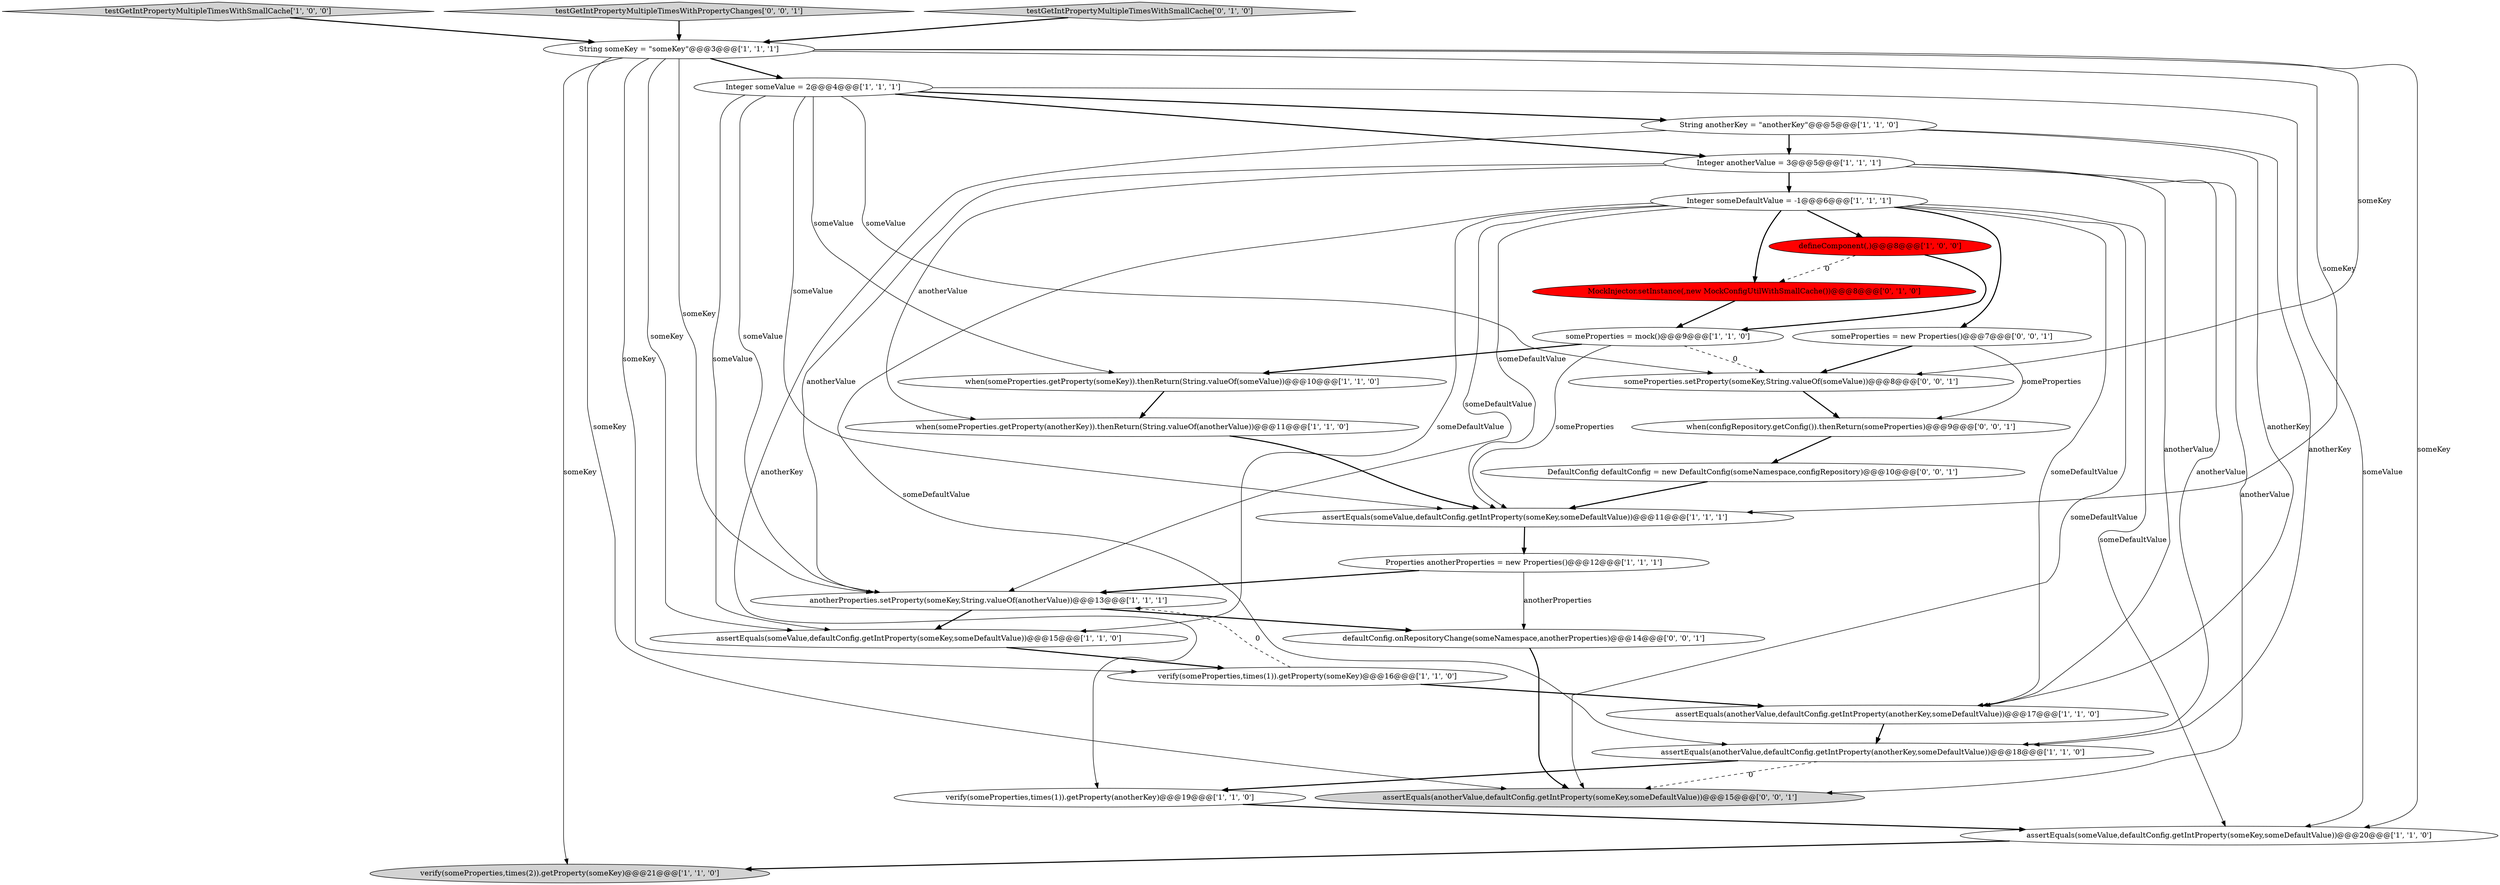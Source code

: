 digraph {
15 [style = filled, label = "defineComponent(,)@@@8@@@['1', '0', '0']", fillcolor = red, shape = ellipse image = "AAA1AAABBB1BBB"];
2 [style = filled, label = "testGetIntPropertyMultipleTimesWithSmallCache['1', '0', '0']", fillcolor = lightgray, shape = diamond image = "AAA0AAABBB1BBB"];
24 [style = filled, label = "when(configRepository.getConfig()).thenReturn(someProperties)@@@9@@@['0', '0', '1']", fillcolor = white, shape = ellipse image = "AAA0AAABBB3BBB"];
10 [style = filled, label = "assertEquals(anotherValue,defaultConfig.getIntProperty(anotherKey,someDefaultValue))@@@18@@@['1', '1', '0']", fillcolor = white, shape = ellipse image = "AAA0AAABBB1BBB"];
9 [style = filled, label = "assertEquals(someValue,defaultConfig.getIntProperty(someKey,someDefaultValue))@@@20@@@['1', '1', '0']", fillcolor = white, shape = ellipse image = "AAA0AAABBB1BBB"];
11 [style = filled, label = "String someKey = \"someKey\"@@@3@@@['1', '1', '1']", fillcolor = white, shape = ellipse image = "AAA0AAABBB1BBB"];
3 [style = filled, label = "Integer someDefaultValue = -1@@@6@@@['1', '1', '1']", fillcolor = white, shape = ellipse image = "AAA0AAABBB1BBB"];
4 [style = filled, label = "verify(someProperties,times(2)).getProperty(someKey)@@@21@@@['1', '1', '0']", fillcolor = lightgray, shape = ellipse image = "AAA0AAABBB1BBB"];
18 [style = filled, label = "String anotherKey = \"anotherKey\"@@@5@@@['1', '1', '0']", fillcolor = white, shape = ellipse image = "AAA0AAABBB1BBB"];
23 [style = filled, label = "someProperties = new Properties()@@@7@@@['0', '0', '1']", fillcolor = white, shape = ellipse image = "AAA0AAABBB3BBB"];
12 [style = filled, label = "Integer anotherValue = 3@@@5@@@['1', '1', '1']", fillcolor = white, shape = ellipse image = "AAA0AAABBB1BBB"];
22 [style = filled, label = "testGetIntPropertyMultipleTimesWithPropertyChanges['0', '0', '1']", fillcolor = lightgray, shape = diamond image = "AAA0AAABBB3BBB"];
8 [style = filled, label = "assertEquals(anotherValue,defaultConfig.getIntProperty(anotherKey,someDefaultValue))@@@17@@@['1', '1', '0']", fillcolor = white, shape = ellipse image = "AAA0AAABBB1BBB"];
17 [style = filled, label = "assertEquals(someValue,defaultConfig.getIntProperty(someKey,someDefaultValue))@@@11@@@['1', '1', '1']", fillcolor = white, shape = ellipse image = "AAA0AAABBB1BBB"];
1 [style = filled, label = "Properties anotherProperties = new Properties()@@@12@@@['1', '1', '1']", fillcolor = white, shape = ellipse image = "AAA0AAABBB1BBB"];
7 [style = filled, label = "when(someProperties.getProperty(someKey)).thenReturn(String.valueOf(someValue))@@@10@@@['1', '1', '0']", fillcolor = white, shape = ellipse image = "AAA0AAABBB1BBB"];
0 [style = filled, label = "Integer someValue = 2@@@4@@@['1', '1', '1']", fillcolor = white, shape = ellipse image = "AAA0AAABBB1BBB"];
14 [style = filled, label = "assertEquals(someValue,defaultConfig.getIntProperty(someKey,someDefaultValue))@@@15@@@['1', '1', '0']", fillcolor = white, shape = ellipse image = "AAA0AAABBB1BBB"];
21 [style = filled, label = "MockInjector.setInstance(,new MockConfigUtilWithSmallCache())@@@8@@@['0', '1', '0']", fillcolor = red, shape = ellipse image = "AAA1AAABBB2BBB"];
13 [style = filled, label = "when(someProperties.getProperty(anotherKey)).thenReturn(String.valueOf(anotherValue))@@@11@@@['1', '1', '0']", fillcolor = white, shape = ellipse image = "AAA0AAABBB1BBB"];
6 [style = filled, label = "anotherProperties.setProperty(someKey,String.valueOf(anotherValue))@@@13@@@['1', '1', '1']", fillcolor = white, shape = ellipse image = "AAA0AAABBB1BBB"];
28 [style = filled, label = "assertEquals(anotherValue,defaultConfig.getIntProperty(someKey,someDefaultValue))@@@15@@@['0', '0', '1']", fillcolor = lightgray, shape = ellipse image = "AAA0AAABBB3BBB"];
25 [style = filled, label = "defaultConfig.onRepositoryChange(someNamespace,anotherProperties)@@@14@@@['0', '0', '1']", fillcolor = white, shape = ellipse image = "AAA0AAABBB3BBB"];
26 [style = filled, label = "someProperties.setProperty(someKey,String.valueOf(someValue))@@@8@@@['0', '0', '1']", fillcolor = white, shape = ellipse image = "AAA0AAABBB3BBB"];
19 [style = filled, label = "verify(someProperties,times(1)).getProperty(anotherKey)@@@19@@@['1', '1', '0']", fillcolor = white, shape = ellipse image = "AAA0AAABBB1BBB"];
5 [style = filled, label = "someProperties = mock()@@@9@@@['1', '1', '0']", fillcolor = white, shape = ellipse image = "AAA0AAABBB1BBB"];
16 [style = filled, label = "verify(someProperties,times(1)).getProperty(someKey)@@@16@@@['1', '1', '0']", fillcolor = white, shape = ellipse image = "AAA0AAABBB1BBB"];
20 [style = filled, label = "testGetIntPropertyMultipleTimesWithSmallCache['0', '1', '0']", fillcolor = lightgray, shape = diamond image = "AAA0AAABBB2BBB"];
27 [style = filled, label = "DefaultConfig defaultConfig = new DefaultConfig(someNamespace,configRepository)@@@10@@@['0', '0', '1']", fillcolor = white, shape = ellipse image = "AAA0AAABBB3BBB"];
7->13 [style = bold, label=""];
14->16 [style = bold, label=""];
11->17 [style = solid, label="someKey"];
8->10 [style = bold, label=""];
0->7 [style = solid, label="someValue"];
25->28 [style = bold, label=""];
23->24 [style = solid, label="someProperties"];
3->6 [style = solid, label="someDefaultValue"];
12->6 [style = solid, label="anotherValue"];
12->28 [style = solid, label="anotherValue"];
17->1 [style = bold, label=""];
11->26 [style = solid, label="someKey"];
16->8 [style = bold, label=""];
3->10 [style = solid, label="someDefaultValue"];
0->17 [style = solid, label="someValue"];
3->17 [style = solid, label="someDefaultValue"];
5->26 [style = dashed, label="0"];
5->17 [style = solid, label="someProperties"];
10->19 [style = bold, label=""];
9->4 [style = bold, label=""];
0->12 [style = bold, label=""];
23->26 [style = bold, label=""];
18->12 [style = bold, label=""];
12->10 [style = solid, label="anotherValue"];
11->28 [style = solid, label="someKey"];
15->21 [style = dashed, label="0"];
10->28 [style = dashed, label="0"];
3->15 [style = bold, label=""];
26->24 [style = bold, label=""];
12->13 [style = solid, label="anotherValue"];
1->25 [style = solid, label="anotherProperties"];
18->19 [style = solid, label="anotherKey"];
15->5 [style = bold, label=""];
6->14 [style = bold, label=""];
0->6 [style = solid, label="someValue"];
21->5 [style = bold, label=""];
13->17 [style = bold, label=""];
3->23 [style = bold, label=""];
11->0 [style = bold, label=""];
1->6 [style = bold, label=""];
11->14 [style = solid, label="someKey"];
0->14 [style = solid, label="someValue"];
12->8 [style = solid, label="anotherValue"];
19->9 [style = bold, label=""];
11->16 [style = solid, label="someKey"];
11->4 [style = solid, label="someKey"];
0->26 [style = solid, label="someValue"];
3->9 [style = solid, label="someDefaultValue"];
0->9 [style = solid, label="someValue"];
11->6 [style = solid, label="someKey"];
18->8 [style = solid, label="anotherKey"];
27->17 [style = bold, label=""];
3->28 [style = solid, label="someDefaultValue"];
11->9 [style = solid, label="someKey"];
5->7 [style = bold, label=""];
0->18 [style = bold, label=""];
3->21 [style = bold, label=""];
16->6 [style = dashed, label="0"];
12->3 [style = bold, label=""];
18->10 [style = solid, label="anotherKey"];
3->14 [style = solid, label="someDefaultValue"];
24->27 [style = bold, label=""];
2->11 [style = bold, label=""];
22->11 [style = bold, label=""];
6->25 [style = bold, label=""];
20->11 [style = bold, label=""];
3->8 [style = solid, label="someDefaultValue"];
}
